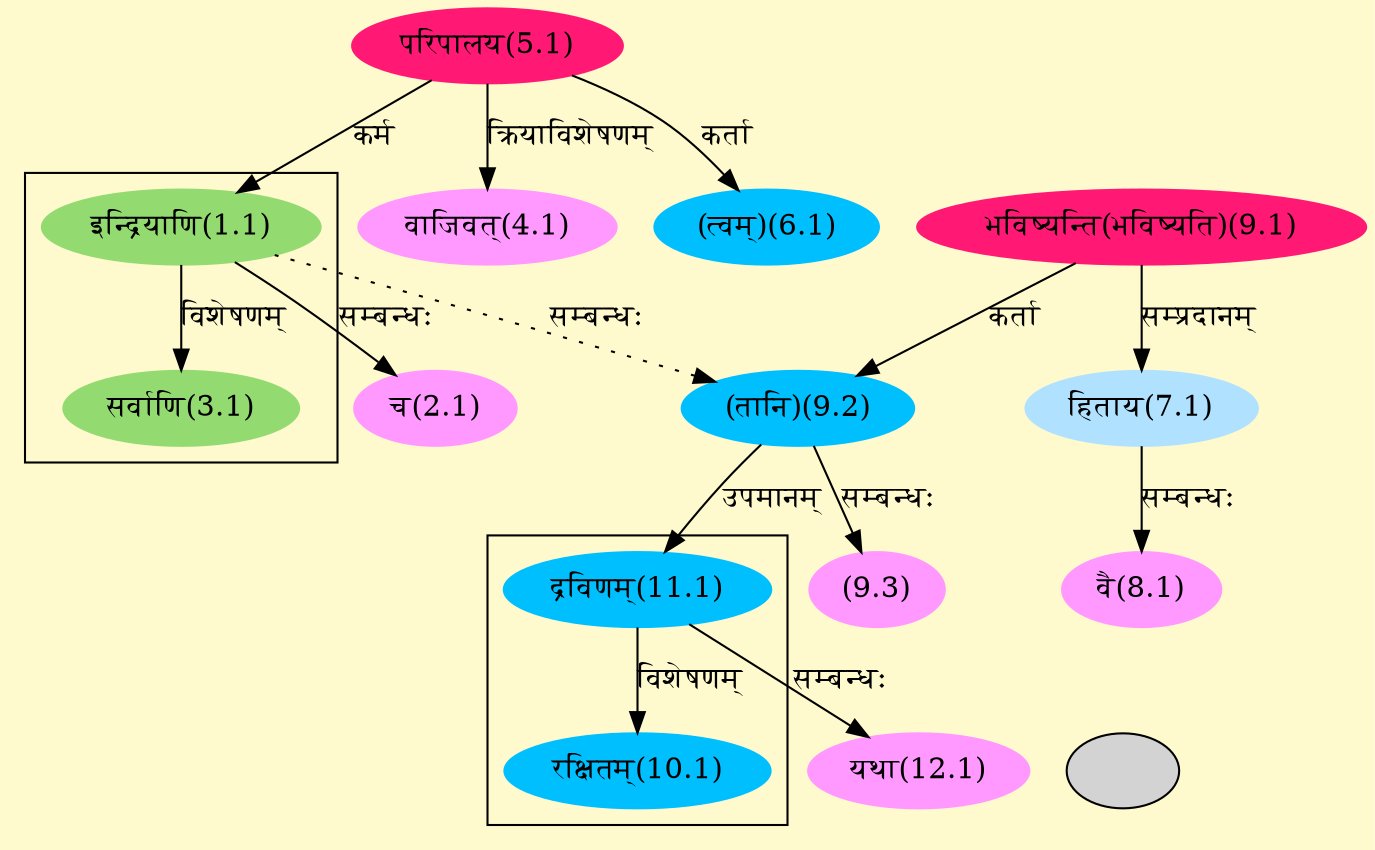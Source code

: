digraph G{
rankdir=BT;
 compound=true;
 bgcolor="lemonchiffon1";

subgraph cluster_1{
Node3_1 [style=filled, color="#93DB70" label = "सर्वाणि(3.1)"]
Node1_1 [style=filled, color="#93DB70" label = "इन्द्रियाणि(1.1)"]

}

subgraph cluster_2{
Node10_1 [style=filled, color="#00BFFF" label = "रक्षितम्(10.1)"]
Node11_1 [style=filled, color="#00BFFF" label = "द्रविणम्(11.1)"]

}
Node1_1 [style=filled, color="#93DB70" label = "इन्द्रियाणि(1.1)"]
Node5_1 [style=filled, color="#FF1975" label = "परिपालय(5.1)"]
Node2_1 [style=filled, color="#FF99FF" label = "च(2.1)"]
Node4_1 [style=filled, color="#FF99FF" label = "वाजिवत्(4.1)"]
Node6 [style=filled, color="" label = ""]
Node [style=filled, color="" label = "()"]
Node6_1 [style=filled, color="#00BFFF" label = "(त्वम्)(6.1)"]
Node7_1 [style=filled, color="#B0E2FF" label = "हिताय(7.1)"]
Node9_1 [style=filled, color="#FF1975" label = "भविष्यन्ति(भविष्यति)(9.1)"]
Node8_1 [style=filled, color="#FF99FF" label = "वै(8.1)"]
Node9_2 [style=filled, color="#00BFFF" label = "(तानि)(9.2)"]
Node9_3 [style=filled, color="#FF99FF" label = "(9.3)"]
Node11_1 [style=filled, color="#00BFFF" label = "द्रविणम्(11.1)"]
Node12_1 [style=filled, color="#FF99FF" label = "यथा(12.1)"]
/* Start of Relations section */

Node1_1 -> Node5_1 [  label="कर्म"  dir="back" ]
Node2_1 -> Node1_1 [  label="सम्बन्धः"  dir="back" ]
Node3_1 -> Node1_1 [  label="विशेषणम्"  dir="back" ]
Node4_1 -> Node5_1 [  label="क्रियाविशेषणम्"  dir="back" ]
Node6_1 -> Node5_1 [  label="कर्ता"  dir="back" ]
Node7_1 -> Node9_1 [  label="सम्प्रदानम्"  dir="back" ]
Node8_1 -> Node7_1 [  label="सम्बन्धः"  dir="back" ]
Node9_2 -> Node9_1 [  label="कर्ता"  dir="back" ]
Node9_2 -> Node1_1 [ style=dotted label="सम्बन्धः"  dir="back" ]
Node9_3 -> Node9_2 [  label="सम्बन्धः"  dir="back" ]
Node10_1 -> Node11_1 [  label="विशेषणम्"  dir="back" ]
Node11_1 -> Node9_2 [  label="उपमानम्"  dir="back" ]
Node12_1 -> Node11_1 [  label="सम्बन्धः"  dir="back" ]
}
